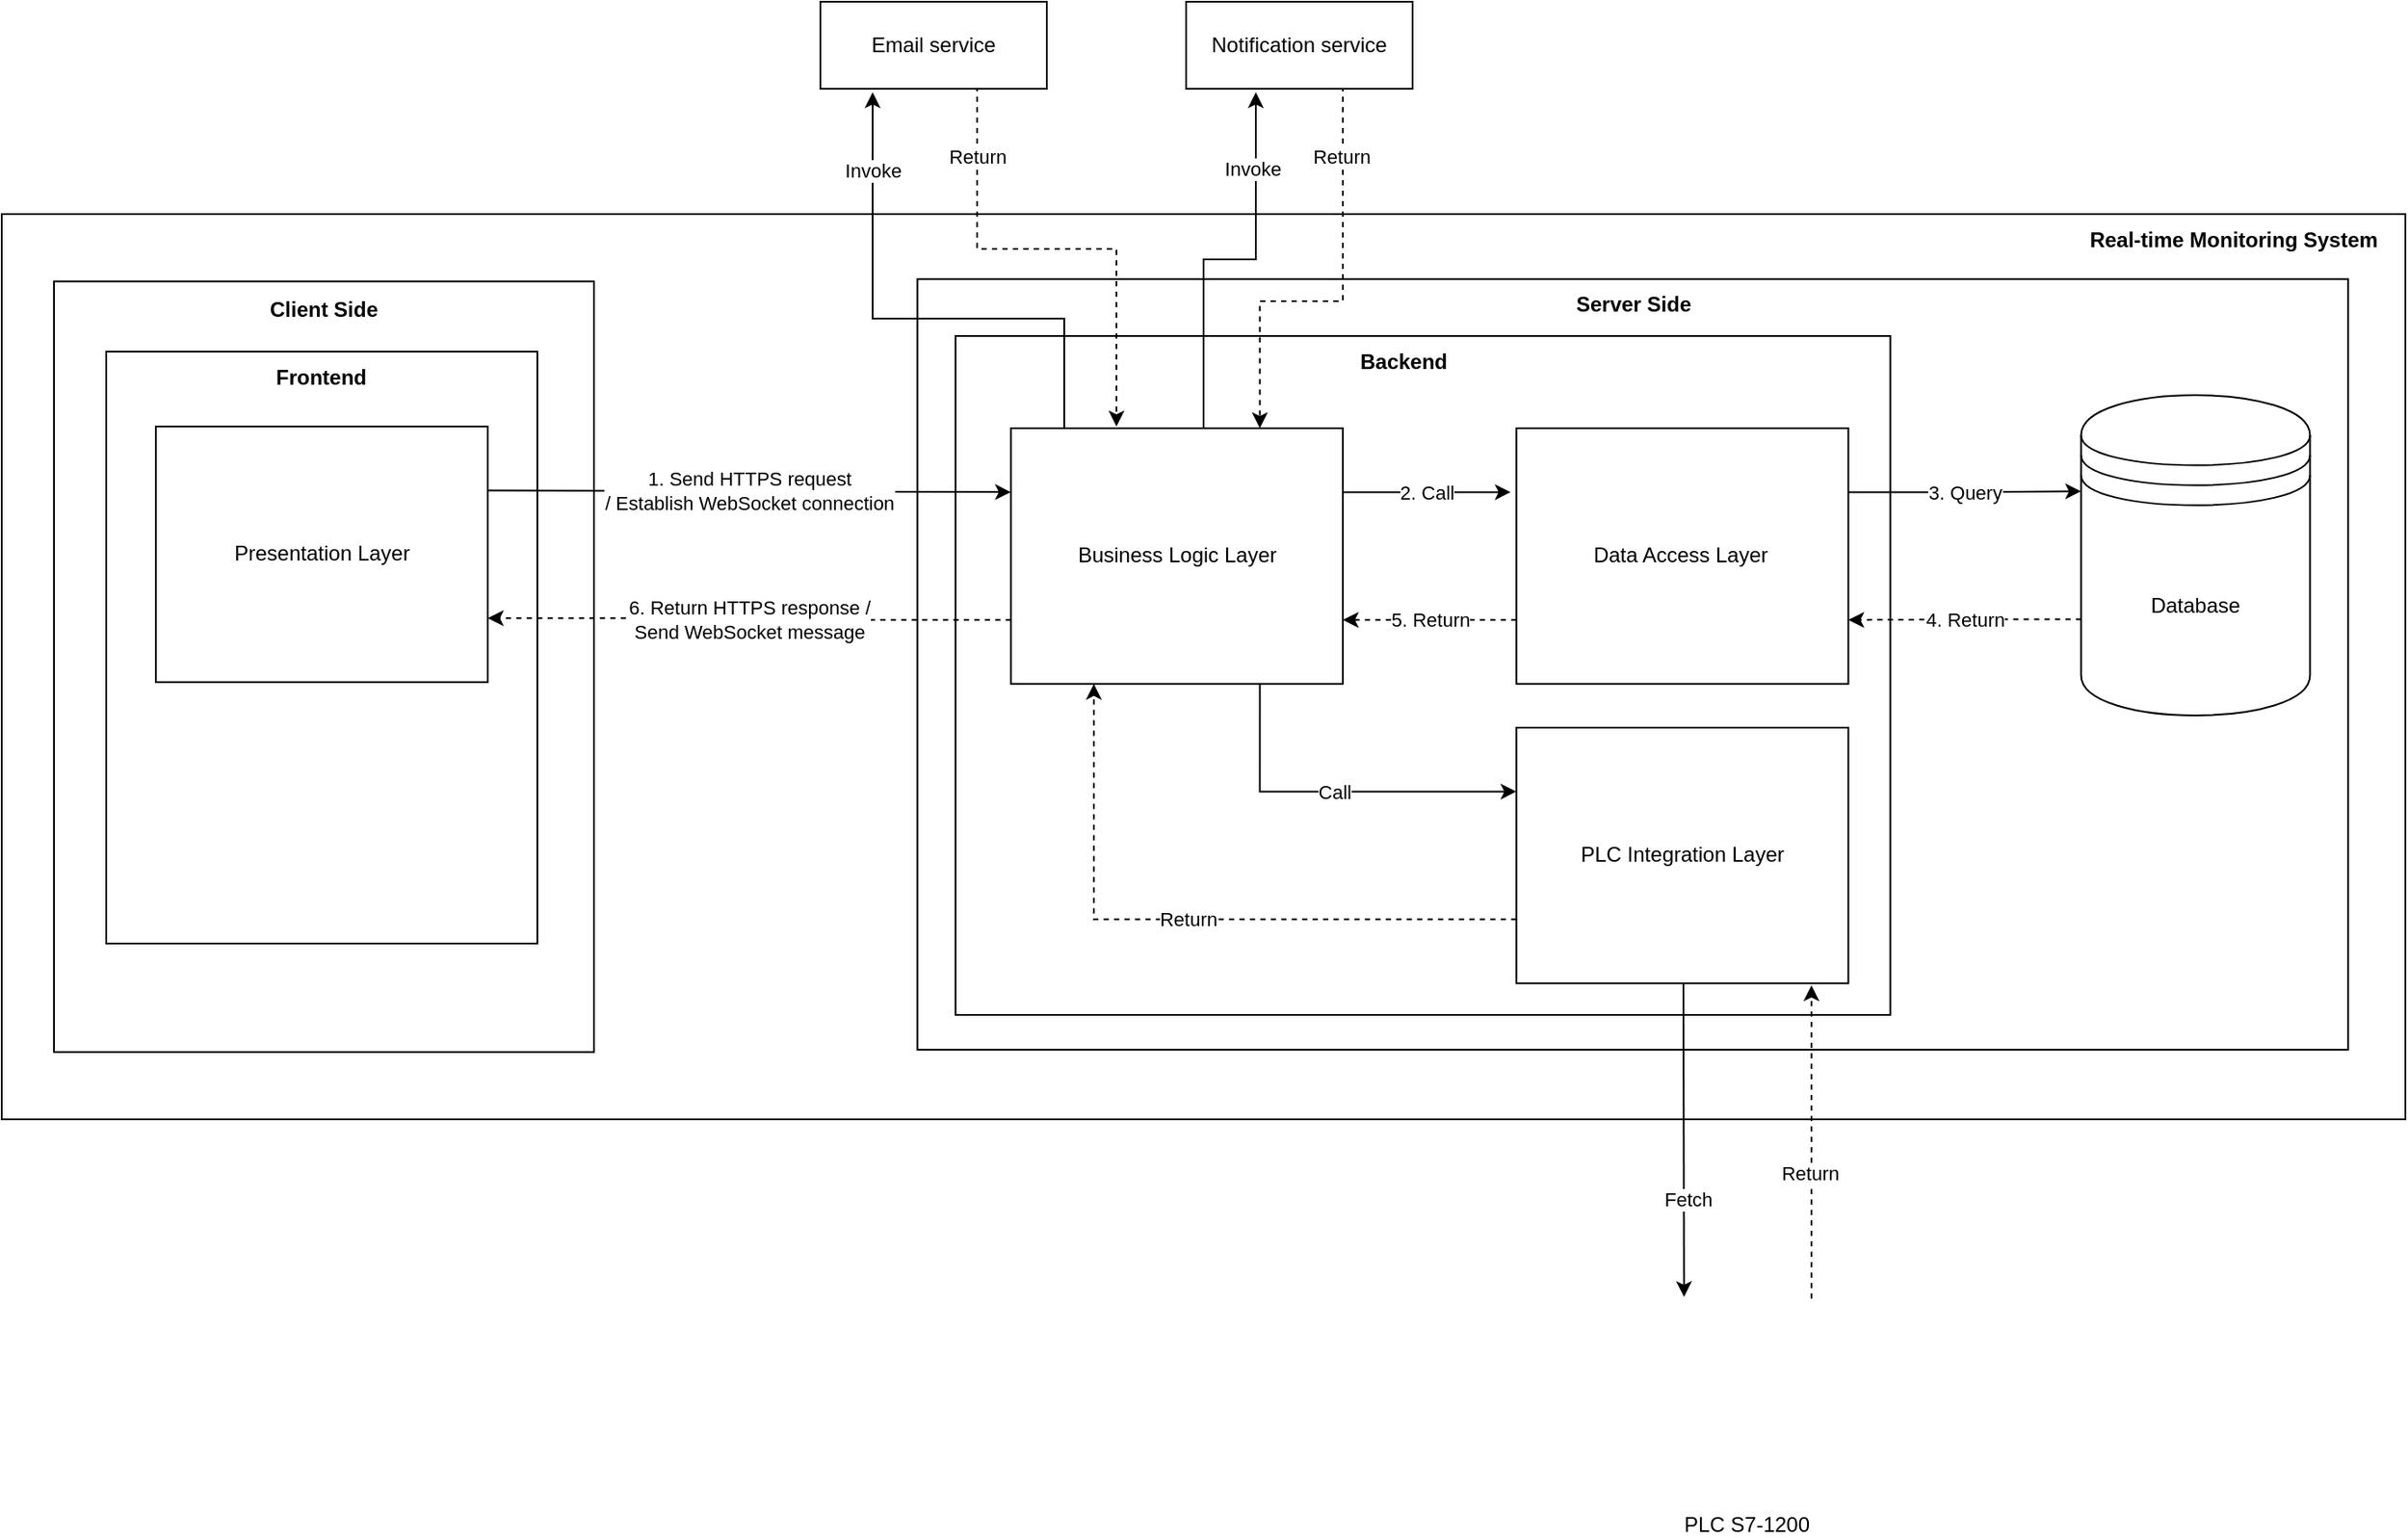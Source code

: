 <mxfile version="24.0.8" type="google">
  <diagram name="Page-1" id="lO_a1NEwwCFHUgaKk1VL">
    <mxGraphModel grid="1" page="1" gridSize="10" guides="1" tooltips="1" connect="1" arrows="1" fold="1" pageScale="1" pageWidth="850" pageHeight="1100" math="0" shadow="0">
      <root>
        <mxCell id="0" />
        <mxCell id="1" parent="0" />
        <mxCell id="ue6JzY_-lCzW6dUpTYyJ-3" value="" style="group" connectable="0" vertex="1" parent="1">
          <mxGeometry x="-80" y="280" width="1380" height="560" as="geometry" />
        </mxCell>
        <mxCell id="ue6JzY_-lCzW6dUpTYyJ-1" value="" style="rounded=0;whiteSpace=wrap;html=1;" vertex="1" parent="ue6JzY_-lCzW6dUpTYyJ-3">
          <mxGeometry y="40" width="1380" height="520" as="geometry" />
        </mxCell>
        <mxCell id="ue6JzY_-lCzW6dUpTYyJ-2" value="Real-time Monitoring System" style="text;html=1;align=center;verticalAlign=middle;whiteSpace=wrap;rounded=0;fontStyle=1" vertex="1" parent="ue6JzY_-lCzW6dUpTYyJ-3">
          <mxGeometry x="1182.857" y="40" width="197.143" height="30" as="geometry" />
        </mxCell>
        <mxCell id="ue6JzY_-lCzW6dUpTYyJ-4" value="" style="rounded=0;whiteSpace=wrap;html=1;" vertex="1" parent="ue6JzY_-lCzW6dUpTYyJ-3">
          <mxGeometry x="30" y="78.67" width="310" height="442.67" as="geometry" />
        </mxCell>
        <mxCell id="ue6JzY_-lCzW6dUpTYyJ-12" value="" style="group" connectable="0" vertex="1" parent="ue6JzY_-lCzW6dUpTYyJ-3">
          <mxGeometry x="59.999" y="119" width="247.524" height="340" as="geometry" />
        </mxCell>
        <mxCell id="ue6JzY_-lCzW6dUpTYyJ-13" value="" style="rounded=0;whiteSpace=wrap;html=1;" vertex="1" parent="ue6JzY_-lCzW6dUpTYyJ-12">
          <mxGeometry width="247.524" height="340" as="geometry" />
        </mxCell>
        <mxCell id="ue6JzY_-lCzW6dUpTYyJ-14" value="&lt;b&gt;Frontend&lt;/b&gt;" style="text;html=1;align=center;verticalAlign=middle;whiteSpace=wrap;rounded=0;" vertex="1" parent="ue6JzY_-lCzW6dUpTYyJ-12">
          <mxGeometry x="72.297" width="102.93" height="30" as="geometry" />
        </mxCell>
        <mxCell id="ue6JzY_-lCzW6dUpTYyJ-16" value="" style="group" connectable="0" vertex="1" parent="ue6JzY_-lCzW6dUpTYyJ-12">
          <mxGeometry x="28.476" y="22.995" width="190.571" height="166.845" as="geometry" />
        </mxCell>
        <mxCell id="ue6JzY_-lCzW6dUpTYyJ-19" value="" style="group" connectable="0" vertex="1" parent="ue6JzY_-lCzW6dUpTYyJ-16">
          <mxGeometry width="190.571" height="166.845" as="geometry" />
        </mxCell>
        <mxCell id="ue6JzY_-lCzW6dUpTYyJ-17" value="" style="rounded=0;whiteSpace=wrap;html=1;" vertex="1" parent="ue6JzY_-lCzW6dUpTYyJ-19">
          <mxGeometry y="20" width="190.571" height="146.84" as="geometry" />
        </mxCell>
        <mxCell id="ue6JzY_-lCzW6dUpTYyJ-18" value="&lt;span style=&quot;font-weight: normal;&quot;&gt;Presentation Layer&lt;/span&gt;" style="text;html=1;align=center;verticalAlign=middle;whiteSpace=wrap;rounded=0;fontStyle=1" vertex="1" parent="ue6JzY_-lCzW6dUpTYyJ-19">
          <mxGeometry x="26.286" y="84.295" width="138" height="18.245" as="geometry" />
        </mxCell>
        <mxCell id="ue6JzY_-lCzW6dUpTYyJ-5" value="&lt;b&gt;Client Side&lt;/b&gt;" style="text;html=1;align=center;verticalAlign=middle;whiteSpace=wrap;rounded=0;" vertex="1" parent="ue6JzY_-lCzW6dUpTYyJ-3">
          <mxGeometry x="142.112" y="80.0" width="85.768" height="30" as="geometry" />
        </mxCell>
        <mxCell id="ue6JzY_-lCzW6dUpTYyJ-7" value="" style="rounded=0;whiteSpace=wrap;html=1;" vertex="1" parent="ue6JzY_-lCzW6dUpTYyJ-3">
          <mxGeometry x="525.714" y="77.33" width="821.429" height="442.67" as="geometry" />
        </mxCell>
        <mxCell id="ue6JzY_-lCzW6dUpTYyJ-11" value="Server Side" style="text;html=1;align=center;verticalAlign=middle;whiteSpace=wrap;rounded=0;fontStyle=1" vertex="1" parent="ue6JzY_-lCzW6dUpTYyJ-3">
          <mxGeometry x="893.539" y="77.33" width="85.768" height="30" as="geometry" />
        </mxCell>
        <mxCell id="ue6JzY_-lCzW6dUpTYyJ-26" value="" style="rounded=0;whiteSpace=wrap;html=1;" vertex="1" parent="ue6JzY_-lCzW6dUpTYyJ-3">
          <mxGeometry x="547.619" y="110" width="536.667" height="390" as="geometry" />
        </mxCell>
        <mxCell id="ue6JzY_-lCzW6dUpTYyJ-27" value="&lt;b&gt;Backend&lt;/b&gt;" style="text;html=1;align=center;verticalAlign=middle;whiteSpace=wrap;rounded=0;" vertex="1" parent="ue6JzY_-lCzW6dUpTYyJ-3">
          <mxGeometry x="697.971" y="110" width="214.067" height="30.232" as="geometry" />
        </mxCell>
        <mxCell id="ue6JzY_-lCzW6dUpTYyJ-99" value="4. Return" style="edgeStyle=orthogonalEdgeStyle;rounded=0;orthogonalLoop=1;jettySize=auto;html=1;exitX=0;exitY=0.7;exitDx=0;exitDy=0;entryX=1;entryY=0.75;entryDx=0;entryDy=0;dashed=1;" edge="1" parent="ue6JzY_-lCzW6dUpTYyJ-3" source="ue6JzY_-lCzW6dUpTYyJ-44" target="ue6JzY_-lCzW6dUpTYyJ-91">
          <mxGeometry relative="1" as="geometry" />
        </mxCell>
        <mxCell id="ue6JzY_-lCzW6dUpTYyJ-44" value="Database" style="shape=datastore;whiteSpace=wrap;html=1;" vertex="1" parent="ue6JzY_-lCzW6dUpTYyJ-3">
          <mxGeometry x="1193.81" y="144" width="131.429" height="184" as="geometry" />
        </mxCell>
        <mxCell id="ue6JzY_-lCzW6dUpTYyJ-48" value="" style="group" connectable="0" vertex="1" parent="ue6JzY_-lCzW6dUpTYyJ-3">
          <mxGeometry x="619.905" y="234.37" width="168.667" height="122.68" as="geometry" />
        </mxCell>
        <mxCell id="ue6JzY_-lCzW6dUpTYyJ-52" value="" style="group" connectable="0" vertex="1" parent="ue6JzY_-lCzW6dUpTYyJ-3">
          <mxGeometry x="594.714" y="234.37" width="190.571" height="122.68" as="geometry" />
        </mxCell>
        <mxCell id="ue6JzY_-lCzW6dUpTYyJ-60" value="" style="group" connectable="0" vertex="1" parent="ue6JzY_-lCzW6dUpTYyJ-3">
          <mxGeometry x="843.333" y="182.33" width="190.571" height="122.68" as="geometry" />
        </mxCell>
        <mxCell id="ue6JzY_-lCzW6dUpTYyJ-61" value="" style="group" connectable="0" vertex="1" parent="ue6JzY_-lCzW6dUpTYyJ-60">
          <mxGeometry width="190.571" height="122.68" as="geometry" />
        </mxCell>
        <mxCell id="ue6JzY_-lCzW6dUpTYyJ-75" value="" style="group" connectable="0" vertex="1" parent="ue6JzY_-lCzW6dUpTYyJ-3">
          <mxGeometry x="869.619" y="305.005" width="190.571" height="166.845" as="geometry" />
        </mxCell>
        <mxCell id="ue6JzY_-lCzW6dUpTYyJ-76" value="" style="group" connectable="0" vertex="1" parent="ue6JzY_-lCzW6dUpTYyJ-75">
          <mxGeometry width="190.571" height="166.845" as="geometry" />
        </mxCell>
        <mxCell id="ue6JzY_-lCzW6dUpTYyJ-77" value="" style="rounded=0;whiteSpace=wrap;html=1;" vertex="1" parent="ue6JzY_-lCzW6dUpTYyJ-76">
          <mxGeometry y="30" width="190.571" height="146.84" as="geometry" />
        </mxCell>
        <mxCell id="ue6JzY_-lCzW6dUpTYyJ-78" value="&lt;span style=&quot;font-weight: 400;&quot;&gt;PLC Integration Layer&lt;/span&gt;" style="text;html=1;align=center;verticalAlign=middle;whiteSpace=wrap;rounded=0;fontStyle=1" vertex="1" parent="ue6JzY_-lCzW6dUpTYyJ-76">
          <mxGeometry x="26.286" y="94.295" width="138" height="18.245" as="geometry" />
        </mxCell>
        <mxCell id="ue6JzY_-lCzW6dUpTYyJ-84" value="" style="group" connectable="0" vertex="1" parent="ue6JzY_-lCzW6dUpTYyJ-3">
          <mxGeometry x="579.381" y="162.995" width="190.571" height="146.84" as="geometry" />
        </mxCell>
        <mxCell id="ue6JzY_-lCzW6dUpTYyJ-82" value="" style="rounded=0;whiteSpace=wrap;html=1;" vertex="1" parent="ue6JzY_-lCzW6dUpTYyJ-84">
          <mxGeometry width="190.571" height="146.84" as="geometry" />
        </mxCell>
        <mxCell id="ue6JzY_-lCzW6dUpTYyJ-83" value="&lt;span style=&quot;font-weight: 400;&quot;&gt;Business Logic Layer&lt;/span&gt;" style="text;html=1;align=center;verticalAlign=middle;whiteSpace=wrap;rounded=0;fontStyle=1" vertex="1" parent="ue6JzY_-lCzW6dUpTYyJ-84">
          <mxGeometry x="26.286" y="64.295" width="138" height="18.245" as="geometry" />
        </mxCell>
        <mxCell id="ue6JzY_-lCzW6dUpTYyJ-93" value="" style="group" connectable="0" vertex="1" parent="ue6JzY_-lCzW6dUpTYyJ-3">
          <mxGeometry x="868.524" y="129.995" width="190.571" height="166.845" as="geometry" />
        </mxCell>
        <mxCell id="ue6JzY_-lCzW6dUpTYyJ-91" value="" style="rounded=0;whiteSpace=wrap;html=1;" vertex="1" parent="ue6JzY_-lCzW6dUpTYyJ-93">
          <mxGeometry x="1.095" y="33" width="190.571" height="146.84" as="geometry" />
        </mxCell>
        <mxCell id="ue6JzY_-lCzW6dUpTYyJ-90" value="" style="group" connectable="0" vertex="1" parent="ue6JzY_-lCzW6dUpTYyJ-93">
          <mxGeometry y="13" width="190.571" height="166.845" as="geometry" />
        </mxCell>
        <mxCell id="ue6JzY_-lCzW6dUpTYyJ-92" value="&lt;span style=&quot;font-weight: 400;&quot;&gt;Data Access Layer&lt;/span&gt;" style="text;html=1;align=center;verticalAlign=middle;whiteSpace=wrap;rounded=0;fontStyle=1" vertex="1" parent="ue6JzY_-lCzW6dUpTYyJ-90">
          <mxGeometry x="26.286" y="84.295" width="138" height="18.245" as="geometry" />
        </mxCell>
        <mxCell id="ue6JzY_-lCzW6dUpTYyJ-94" value="1. Send HTTPS request&lt;br&gt;/ Establish WebSocket connection" style="rounded=0;orthogonalLoop=1;jettySize=auto;html=1;exitX=1;exitY=0.25;exitDx=0;exitDy=0;entryX=0;entryY=0.25;entryDx=0;entryDy=0;" edge="1" parent="ue6JzY_-lCzW6dUpTYyJ-3" source="ue6JzY_-lCzW6dUpTYyJ-17" target="ue6JzY_-lCzW6dUpTYyJ-82">
          <mxGeometry relative="1" as="geometry" />
        </mxCell>
        <mxCell id="ue6JzY_-lCzW6dUpTYyJ-97" value="3. Query" style="edgeStyle=orthogonalEdgeStyle;rounded=0;orthogonalLoop=1;jettySize=auto;html=1;exitX=1;exitY=0.25;exitDx=0;exitDy=0;entryX=0;entryY=0.3;entryDx=0;entryDy=0;" edge="1" parent="ue6JzY_-lCzW6dUpTYyJ-3" source="ue6JzY_-lCzW6dUpTYyJ-91" target="ue6JzY_-lCzW6dUpTYyJ-44">
          <mxGeometry relative="1" as="geometry" />
        </mxCell>
        <mxCell id="ue6JzY_-lCzW6dUpTYyJ-101" value="5. Return" style="edgeStyle=orthogonalEdgeStyle;rounded=0;orthogonalLoop=1;jettySize=auto;html=1;exitX=0;exitY=0.75;exitDx=0;exitDy=0;entryX=1;entryY=0.75;entryDx=0;entryDy=0;dashed=1;" edge="1" parent="ue6JzY_-lCzW6dUpTYyJ-3" source="ue6JzY_-lCzW6dUpTYyJ-91" target="ue6JzY_-lCzW6dUpTYyJ-82">
          <mxGeometry relative="1" as="geometry" />
        </mxCell>
        <mxCell id="ue6JzY_-lCzW6dUpTYyJ-102" value="2. Call" style="rounded=0;orthogonalLoop=1;jettySize=auto;html=1;exitX=1;exitY=0.25;exitDx=0;exitDy=0;entryX=0;entryY=0.25;entryDx=0;entryDy=0;" edge="1" parent="ue6JzY_-lCzW6dUpTYyJ-3">
          <mxGeometry x="0.008" relative="1" as="geometry">
            <mxPoint x="769.952" y="199.705" as="sourcePoint" />
            <mxPoint x="866.333" y="199.705" as="targetPoint" />
            <mxPoint as="offset" />
          </mxGeometry>
        </mxCell>
        <mxCell id="ue6JzY_-lCzW6dUpTYyJ-103" value="6. Return HTTPS response /&lt;br&gt;Send WebSocket message" style="edgeStyle=orthogonalEdgeStyle;rounded=0;orthogonalLoop=1;jettySize=auto;html=1;exitX=0;exitY=0.75;exitDx=0;exitDy=0;entryX=1;entryY=0.75;entryDx=0;entryDy=0;dashed=1;" edge="1" parent="ue6JzY_-lCzW6dUpTYyJ-3" source="ue6JzY_-lCzW6dUpTYyJ-82" target="ue6JzY_-lCzW6dUpTYyJ-17">
          <mxGeometry relative="1" as="geometry">
            <mxPoint x="877.286" y="283" as="sourcePoint" />
            <mxPoint x="780.905" y="283" as="targetPoint" />
          </mxGeometry>
        </mxCell>
        <mxCell id="ue6JzY_-lCzW6dUpTYyJ-105" value="Call" style="edgeStyle=orthogonalEdgeStyle;rounded=0;orthogonalLoop=1;jettySize=auto;html=1;exitX=0.75;exitY=1;exitDx=0;exitDy=0;entryX=0;entryY=0.25;entryDx=0;entryDy=0;" edge="1" parent="ue6JzY_-lCzW6dUpTYyJ-3" source="ue6JzY_-lCzW6dUpTYyJ-82" target="ue6JzY_-lCzW6dUpTYyJ-77">
          <mxGeometry relative="1" as="geometry" />
        </mxCell>
        <mxCell id="ue6JzY_-lCzW6dUpTYyJ-108" value="Return" style="edgeStyle=orthogonalEdgeStyle;rounded=0;orthogonalLoop=1;jettySize=auto;html=1;exitX=0;exitY=0.75;exitDx=0;exitDy=0;entryX=0.25;entryY=1;entryDx=0;entryDy=0;dashed=1;" edge="1" parent="ue6JzY_-lCzW6dUpTYyJ-3" source="ue6JzY_-lCzW6dUpTYyJ-77" target="ue6JzY_-lCzW6dUpTYyJ-82">
          <mxGeometry relative="1" as="geometry" />
        </mxCell>
        <mxCell id="ue6JzY_-lCzW6dUpTYyJ-47" value="PLC S7-1200" style="shape=image;verticalLabelPosition=bottom;labelBackgroundColor=default;verticalAlign=top;aspect=fixed;imageAspect=0;image=https://tkld.com.vn/wp-content/uploads/2021/08/plc-s7-1200-cpu-1215fc.jpg;" vertex="1" parent="1">
          <mxGeometry x="822.25" y="945" width="199.5" height="114" as="geometry" />
        </mxCell>
        <mxCell id="ue6JzY_-lCzW6dUpTYyJ-106" value="Fetch" style="rounded=0;orthogonalLoop=1;jettySize=auto;html=1;exitX=0.25;exitY=1;exitDx=0;exitDy=0;entryX=0.199;entryY=-0.012;entryDx=0;entryDy=0;entryPerimeter=0;" edge="1" parent="1">
          <mxGeometry x="0.383" y="2" relative="1" as="geometry">
            <mxPoint x="885.5" y="761.845" as="sourcePoint" />
            <mxPoint x="885.86" y="942.04" as="targetPoint" />
            <mxPoint as="offset" />
          </mxGeometry>
        </mxCell>
        <mxCell id="ue6JzY_-lCzW6dUpTYyJ-107" value="Return" style="rounded=0;orthogonalLoop=1;jettySize=auto;html=1;exitX=0.75;exitY=0;exitDx=0;exitDy=0;dashed=1;" edge="1" parent="1">
          <mxGeometry x="-0.202" y="1" relative="1" as="geometry">
            <mxPoint x="959" y="943" as="sourcePoint" />
            <mxPoint x="959" y="763" as="targetPoint" />
            <mxPoint as="offset" />
          </mxGeometry>
        </mxCell>
        <mxCell id="ue6JzY_-lCzW6dUpTYyJ-115" style="edgeStyle=orthogonalEdgeStyle;rounded=0;orthogonalLoop=1;jettySize=auto;html=1;entryX=0.75;entryY=0;entryDx=0;entryDy=0;dashed=1;exitX=0.75;exitY=1;exitDx=0;exitDy=0;" edge="1" parent="1" target="ue6JzY_-lCzW6dUpTYyJ-82" source="ue6JzY_-lCzW6dUpTYyJ-109">
          <mxGeometry relative="1" as="geometry">
            <mxPoint x="750" y="248" as="sourcePoint" />
            <Array as="points">
              <mxPoint x="690" y="248" />
              <mxPoint x="690" y="370" />
              <mxPoint x="642" y="370" />
            </Array>
          </mxGeometry>
        </mxCell>
        <mxCell id="ue6JzY_-lCzW6dUpTYyJ-116" value="Return" style="edgeLabel;html=1;align=center;verticalAlign=middle;resizable=0;points=[];" connectable="0" vertex="1" parent="ue6JzY_-lCzW6dUpTYyJ-115">
          <mxGeometry x="-0.632" y="-1" relative="1" as="geometry">
            <mxPoint as="offset" />
          </mxGeometry>
        </mxCell>
        <mxCell id="ue6JzY_-lCzW6dUpTYyJ-109" value="Notification service" style="rounded=0;whiteSpace=wrap;html=1;" vertex="1" parent="1">
          <mxGeometry x="600" y="198" width="130" height="50" as="geometry" />
        </mxCell>
        <mxCell id="ue6JzY_-lCzW6dUpTYyJ-112" value="Return" style="edgeStyle=orthogonalEdgeStyle;rounded=0;orthogonalLoop=1;jettySize=auto;html=1;exitX=0.75;exitY=1;exitDx=0;exitDy=0;dashed=1;" edge="1" parent="1" source="ue6JzY_-lCzW6dUpTYyJ-110">
          <mxGeometry x="-0.672" relative="1" as="geometry">
            <Array as="points">
              <mxPoint x="480" y="248" />
              <mxPoint x="480" y="340" />
              <mxPoint x="560" y="340" />
              <mxPoint x="560" y="442" />
            </Array>
            <mxPoint as="offset" />
            <mxPoint x="560" y="442" as="targetPoint" />
          </mxGeometry>
        </mxCell>
        <mxCell id="ue6JzY_-lCzW6dUpTYyJ-110" value="Email service" style="rounded=0;whiteSpace=wrap;html=1;" vertex="1" parent="1">
          <mxGeometry x="390" y="198" width="130" height="50" as="geometry" />
        </mxCell>
        <mxCell id="ue6JzY_-lCzW6dUpTYyJ-111" value="Invoke" style="edgeStyle=orthogonalEdgeStyle;rounded=0;orthogonalLoop=1;jettySize=auto;html=1;" edge="1" parent="1" source="ue6JzY_-lCzW6dUpTYyJ-82">
          <mxGeometry x="0.703" relative="1" as="geometry">
            <Array as="points">
              <mxPoint x="530" y="380" />
              <mxPoint x="420" y="380" />
            </Array>
            <mxPoint as="offset" />
            <mxPoint x="420" y="250" as="targetPoint" />
          </mxGeometry>
        </mxCell>
        <mxCell id="ue6JzY_-lCzW6dUpTYyJ-113" style="edgeStyle=orthogonalEdgeStyle;rounded=0;orthogonalLoop=1;jettySize=auto;html=1;exitX=0.5;exitY=0;exitDx=0;exitDy=0;" edge="1" parent="1" source="ue6JzY_-lCzW6dUpTYyJ-82">
          <mxGeometry relative="1" as="geometry">
            <Array as="points">
              <mxPoint x="610" y="443" />
              <mxPoint x="610" y="346" />
              <mxPoint x="640" y="346" />
              <mxPoint x="640" y="252" />
            </Array>
            <mxPoint x="640" y="250" as="targetPoint" />
          </mxGeometry>
        </mxCell>
        <mxCell id="ue6JzY_-lCzW6dUpTYyJ-114" value="Invoke" style="edgeLabel;html=1;align=center;verticalAlign=middle;resizable=0;points=[];" connectable="0" vertex="1" parent="ue6JzY_-lCzW6dUpTYyJ-113">
          <mxGeometry x="0.73" y="2" relative="1" as="geometry">
            <mxPoint y="11" as="offset" />
          </mxGeometry>
        </mxCell>
      </root>
    </mxGraphModel>
  </diagram>
</mxfile>
